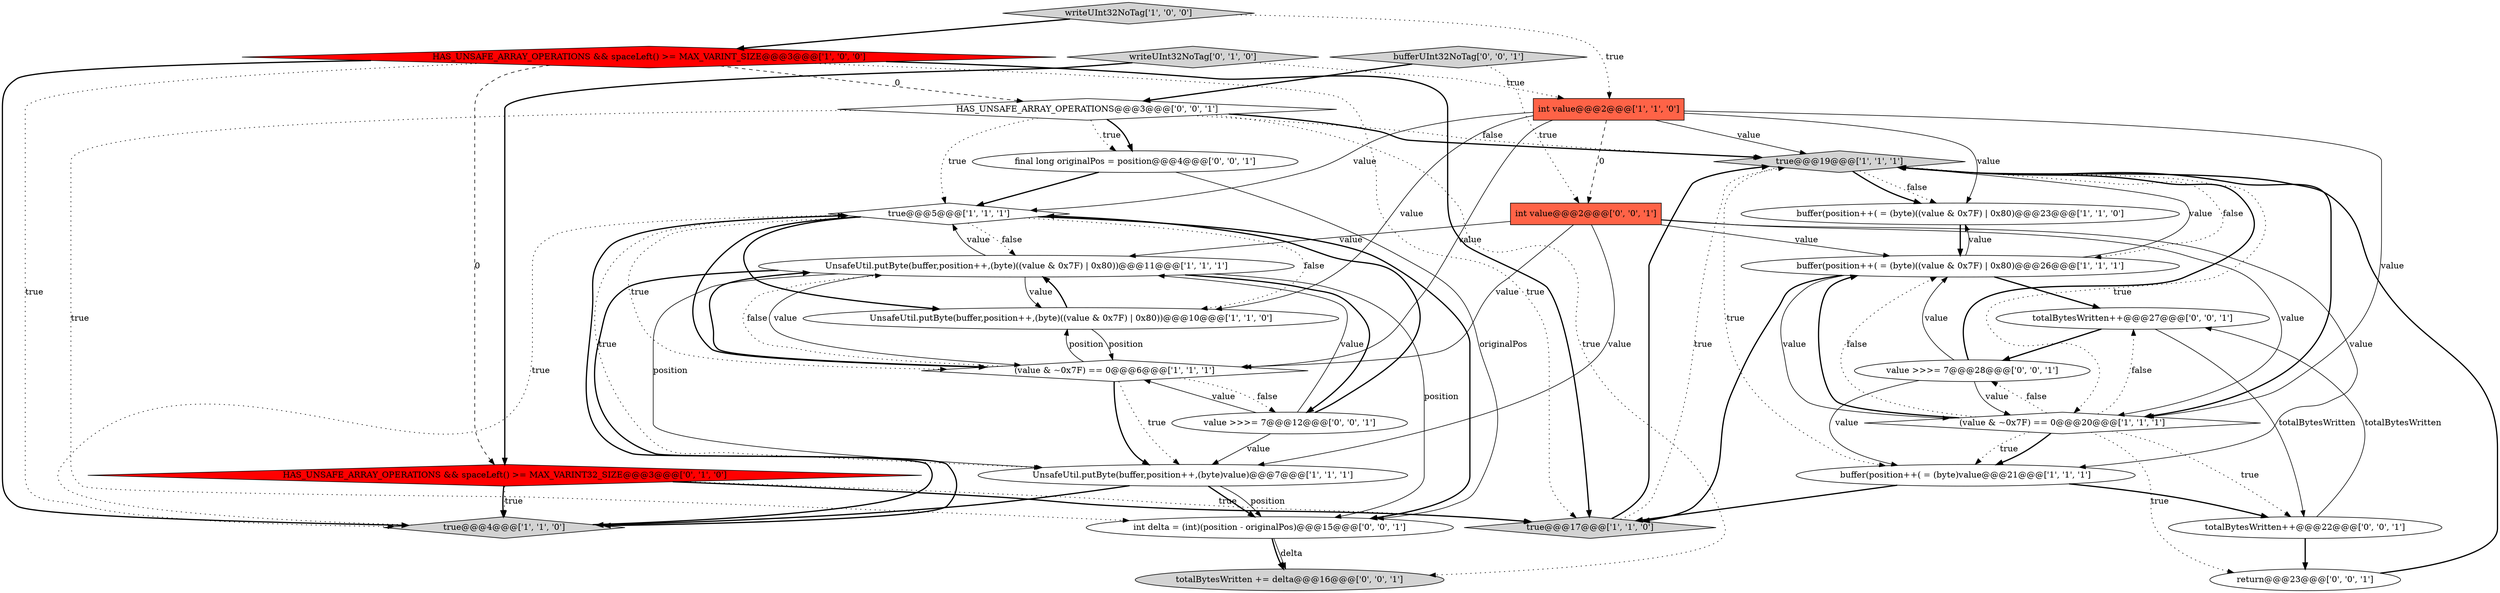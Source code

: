 digraph {
22 [style = filled, label = "final long originalPos = position@@@4@@@['0', '0', '1']", fillcolor = white, shape = ellipse image = "AAA0AAABBB3BBB"];
8 [style = filled, label = "true@@@19@@@['1', '1', '1']", fillcolor = lightgray, shape = diamond image = "AAA0AAABBB1BBB"];
1 [style = filled, label = "UnsafeUtil.putByte(buffer,position++,(byte)((value & 0x7F) | 0x80))@@@11@@@['1', '1', '1']", fillcolor = white, shape = ellipse image = "AAA0AAABBB1BBB"];
27 [style = filled, label = "value >>>= 7@@@28@@@['0', '0', '1']", fillcolor = white, shape = ellipse image = "AAA0AAABBB3BBB"];
13 [style = filled, label = "buffer(position++( = (byte)((value & 0x7F) | 0x80)@@@23@@@['1', '1', '0']", fillcolor = white, shape = ellipse image = "AAA0AAABBB1BBB"];
24 [style = filled, label = "int delta = (int)(position - originalPos)@@@15@@@['0', '0', '1']", fillcolor = white, shape = ellipse image = "AAA0AAABBB3BBB"];
14 [style = filled, label = "UnsafeUtil.putByte(buffer,position++,(byte)value)@@@7@@@['1', '1', '1']", fillcolor = white, shape = ellipse image = "AAA0AAABBB1BBB"];
3 [style = filled, label = "writeUInt32NoTag['1', '0', '0']", fillcolor = lightgray, shape = diamond image = "AAA0AAABBB1BBB"];
6 [style = filled, label = "HAS_UNSAFE_ARRAY_OPERATIONS && spaceLeft() >= MAX_VARINT_SIZE@@@3@@@['1', '0', '0']", fillcolor = red, shape = diamond image = "AAA1AAABBB1BBB"];
21 [style = filled, label = "int value@@@2@@@['0', '0', '1']", fillcolor = tomato, shape = box image = "AAA0AAABBB3BBB"];
11 [style = filled, label = "true@@@4@@@['1', '1', '0']", fillcolor = lightgray, shape = diamond image = "AAA0AAABBB1BBB"];
4 [style = filled, label = "int value@@@2@@@['1', '1', '0']", fillcolor = tomato, shape = box image = "AAA0AAABBB1BBB"];
5 [style = filled, label = "UnsafeUtil.putByte(buffer,position++,(byte)((value & 0x7F) | 0x80))@@@10@@@['1', '1', '0']", fillcolor = white, shape = ellipse image = "AAA0AAABBB1BBB"];
12 [style = filled, label = "(value & ~0x7F) == 0@@@6@@@['1', '1', '1']", fillcolor = white, shape = diamond image = "AAA0AAABBB1BBB"];
7 [style = filled, label = "true@@@17@@@['1', '1', '0']", fillcolor = lightgray, shape = diamond image = "AAA0AAABBB1BBB"];
18 [style = filled, label = "totalBytesWritten += delta@@@16@@@['0', '0', '1']", fillcolor = lightgray, shape = ellipse image = "AAA0AAABBB3BBB"];
25 [style = filled, label = "value >>>= 7@@@12@@@['0', '0', '1']", fillcolor = white, shape = ellipse image = "AAA0AAABBB3BBB"];
17 [style = filled, label = "HAS_UNSAFE_ARRAY_OPERATIONS@@@3@@@['0', '0', '1']", fillcolor = white, shape = diamond image = "AAA0AAABBB3BBB"];
10 [style = filled, label = "buffer(position++( = (byte)value@@@21@@@['1', '1', '1']", fillcolor = white, shape = ellipse image = "AAA0AAABBB1BBB"];
0 [style = filled, label = "true@@@5@@@['1', '1', '1']", fillcolor = white, shape = diamond image = "AAA0AAABBB1BBB"];
23 [style = filled, label = "totalBytesWritten++@@@22@@@['0', '0', '1']", fillcolor = white, shape = ellipse image = "AAA0AAABBB3BBB"];
9 [style = filled, label = "(value & ~0x7F) == 0@@@20@@@['1', '1', '1']", fillcolor = white, shape = diamond image = "AAA0AAABBB1BBB"];
16 [style = filled, label = "HAS_UNSAFE_ARRAY_OPERATIONS && spaceLeft() >= MAX_VARINT32_SIZE@@@3@@@['0', '1', '0']", fillcolor = red, shape = diamond image = "AAA1AAABBB2BBB"];
15 [style = filled, label = "writeUInt32NoTag['0', '1', '0']", fillcolor = lightgray, shape = diamond image = "AAA0AAABBB2BBB"];
2 [style = filled, label = "buffer(position++( = (byte)((value & 0x7F) | 0x80)@@@26@@@['1', '1', '1']", fillcolor = white, shape = ellipse image = "AAA0AAABBB1BBB"];
20 [style = filled, label = "bufferUInt32NoTag['0', '0', '1']", fillcolor = lightgray, shape = diamond image = "AAA0AAABBB3BBB"];
26 [style = filled, label = "totalBytesWritten++@@@27@@@['0', '0', '1']", fillcolor = white, shape = ellipse image = "AAA0AAABBB3BBB"];
19 [style = filled, label = "return@@@23@@@['0', '0', '1']", fillcolor = white, shape = ellipse image = "AAA0AAABBB3BBB"];
14->24 [style = bold, label=""];
0->12 [style = dotted, label="true"];
21->2 [style = solid, label="value"];
27->10 [style = solid, label="value"];
2->26 [style = bold, label=""];
26->23 [style = solid, label="totalBytesWritten"];
4->8 [style = solid, label="value"];
22->24 [style = solid, label="originalPos"];
2->8 [style = solid, label="value"];
1->24 [style = solid, label="position"];
24->18 [style = solid, label="delta"];
16->7 [style = bold, label=""];
9->10 [style = bold, label=""];
7->8 [style = bold, label=""];
21->12 [style = solid, label="value"];
1->0 [style = solid, label="value"];
16->7 [style = dotted, label="true"];
17->8 [style = dotted, label="false"];
22->0 [style = bold, label=""];
2->9 [style = solid, label="value"];
11->0 [style = dotted, label="true"];
6->11 [style = bold, label=""];
0->24 [style = bold, label=""];
0->5 [style = dotted, label="false"];
23->26 [style = solid, label="totalBytesWritten"];
4->0 [style = solid, label="value"];
9->26 [style = dotted, label="false"];
6->11 [style = dotted, label="true"];
14->11 [style = bold, label=""];
21->10 [style = solid, label="value"];
9->2 [style = bold, label=""];
8->13 [style = dotted, label="false"];
12->5 [style = solid, label="position"];
6->17 [style = dashed, label="0"];
12->1 [style = bold, label=""];
24->18 [style = bold, label=""];
10->7 [style = bold, label=""];
4->12 [style = solid, label="value"];
8->2 [style = dotted, label="false"];
1->11 [style = bold, label=""];
5->1 [style = bold, label=""];
26->27 [style = bold, label=""];
9->27 [style = dotted, label="false"];
6->16 [style = dashed, label="0"];
27->9 [style = solid, label="value"];
27->2 [style = solid, label="value"];
12->14 [style = bold, label=""];
6->7 [style = dotted, label="true"];
25->12 [style = solid, label="value"];
0->14 [style = dotted, label="true"];
6->7 [style = bold, label=""];
25->1 [style = solid, label="value"];
7->8 [style = dotted, label="true"];
16->11 [style = dotted, label="true"];
9->10 [style = dotted, label="true"];
27->8 [style = bold, label=""];
25->14 [style = solid, label="value"];
21->14 [style = solid, label="value"];
25->0 [style = bold, label=""];
17->8 [style = bold, label=""];
1->14 [style = solid, label="position"];
2->13 [style = solid, label="value"];
17->18 [style = dotted, label="true"];
0->12 [style = bold, label=""];
3->6 [style = bold, label=""];
4->21 [style = dashed, label="0"];
1->12 [style = solid, label="value"];
9->19 [style = dotted, label="true"];
1->5 [style = solid, label="value"];
12->1 [style = dotted, label="false"];
9->23 [style = dotted, label="true"];
10->23 [style = bold, label=""];
23->19 [style = bold, label=""];
4->9 [style = solid, label="value"];
17->22 [style = dotted, label="true"];
8->9 [style = dotted, label="true"];
21->1 [style = solid, label="value"];
1->25 [style = bold, label=""];
14->24 [style = solid, label="position"];
17->24 [style = dotted, label="true"];
8->13 [style = bold, label=""];
0->5 [style = bold, label=""];
13->2 [style = bold, label=""];
17->0 [style = dotted, label="true"];
20->17 [style = bold, label=""];
16->11 [style = bold, label=""];
4->5 [style = solid, label="value"];
9->2 [style = dotted, label="false"];
3->4 [style = dotted, label="true"];
20->21 [style = dotted, label="true"];
0->1 [style = dotted, label="false"];
5->12 [style = solid, label="position"];
8->10 [style = dotted, label="true"];
17->22 [style = bold, label=""];
15->16 [style = bold, label=""];
15->4 [style = dotted, label="true"];
19->8 [style = bold, label=""];
12->14 [style = dotted, label="true"];
11->0 [style = bold, label=""];
21->9 [style = solid, label="value"];
8->9 [style = bold, label=""];
2->7 [style = bold, label=""];
4->13 [style = solid, label="value"];
12->25 [style = dotted, label="false"];
}
